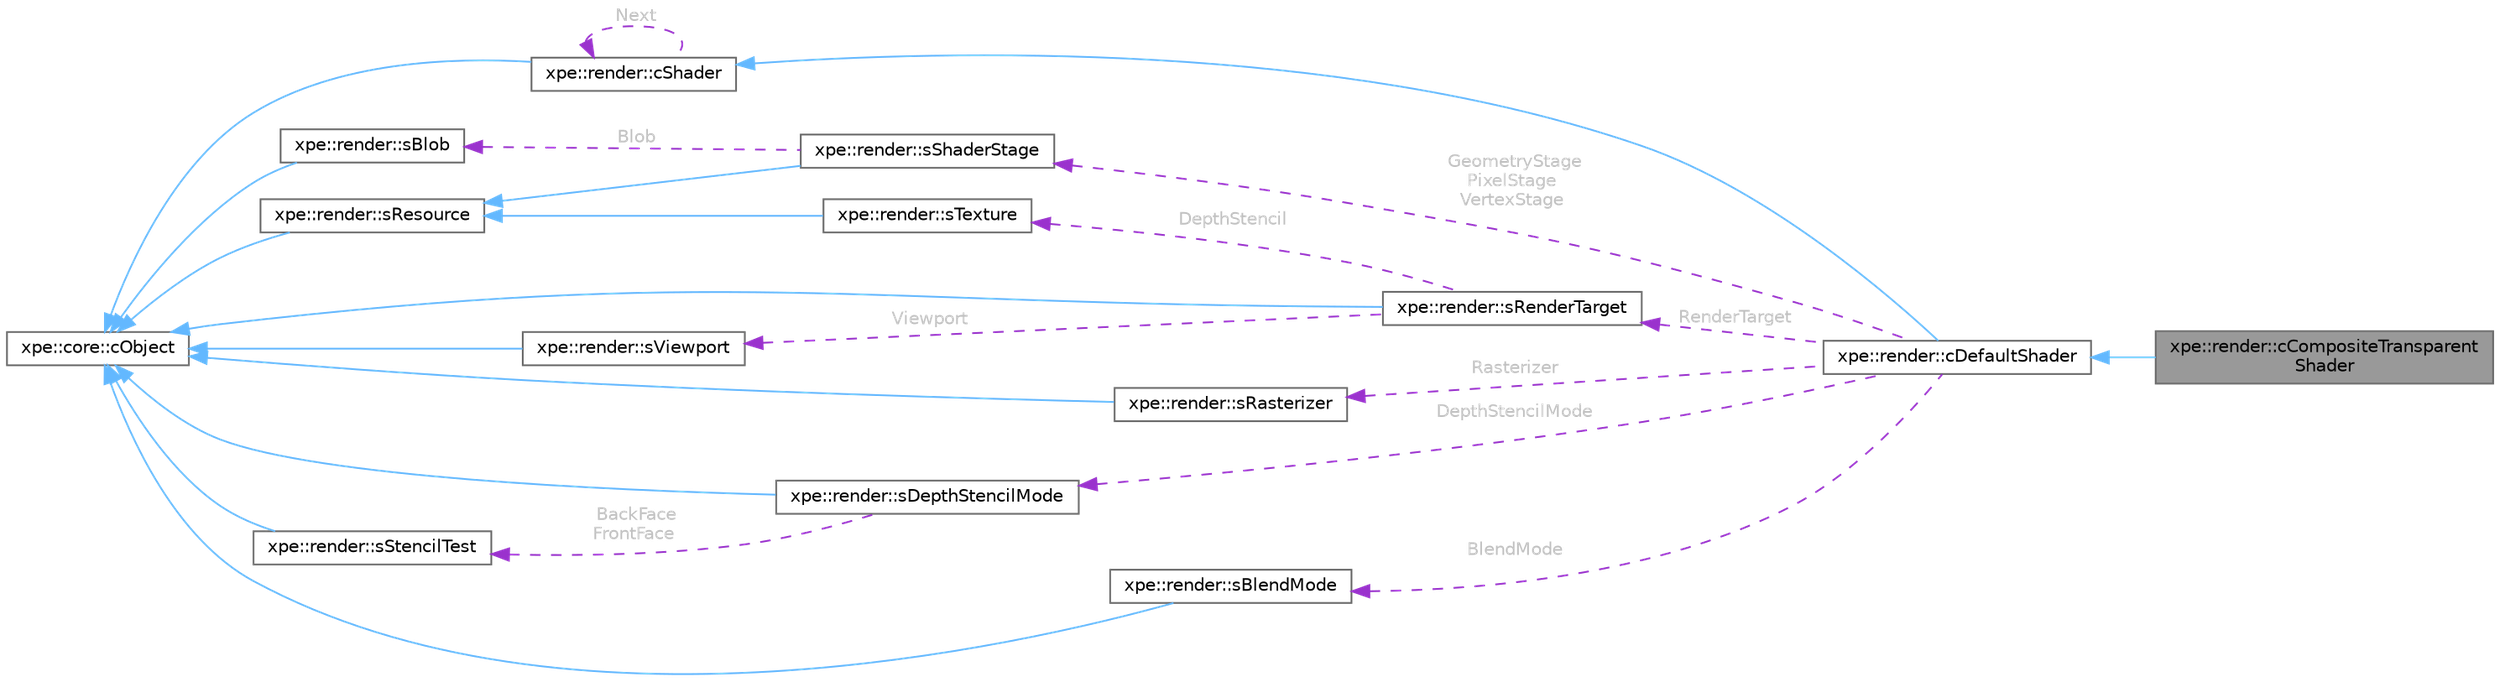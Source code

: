 digraph "xpe::render::cCompositeTransparentShader"
{
 // LATEX_PDF_SIZE
  bgcolor="transparent";
  edge [fontname=Helvetica,fontsize=10,labelfontname=Helvetica,labelfontsize=10];
  node [fontname=Helvetica,fontsize=10,shape=box,height=0.2,width=0.4];
  rankdir="LR";
  Node1 [id="Node000001",label="xpe::render::cCompositeTransparent\lShader",height=0.2,width=0.4,color="gray40", fillcolor="grey60", style="filled", fontcolor="black",tooltip=" "];
  Node2 -> Node1 [id="edge70_Node000001_Node000002",dir="back",color="steelblue1",style="solid",tooltip=" "];
  Node2 [id="Node000002",label="xpe::render::cDefaultShader",height=0.2,width=0.4,color="gray40", fillcolor="white", style="filled",URL="$classxpe_1_1render_1_1c_default_shader.html",tooltip=" "];
  Node3 -> Node2 [id="edge71_Node000002_Node000003",dir="back",color="steelblue1",style="solid",tooltip=" "];
  Node3 [id="Node000003",label="xpe::render::cShader",height=0.2,width=0.4,color="gray40", fillcolor="white", style="filled",URL="$classxpe_1_1render_1_1c_shader.html",tooltip=" "];
  Node4 -> Node3 [id="edge72_Node000003_Node000004",dir="back",color="steelblue1",style="solid",tooltip=" "];
  Node4 [id="Node000004",label="xpe::core::cObject",height=0.2,width=0.4,color="gray40", fillcolor="white", style="filled",URL="$classxpe_1_1core_1_1c_object.html",tooltip=" "];
  Node3 -> Node3 [id="edge73_Node000003_Node000003",dir="back",color="darkorchid3",style="dashed",tooltip=" ",label=" Next",fontcolor="grey" ];
  Node5 -> Node2 [id="edge74_Node000002_Node000005",dir="back",color="darkorchid3",style="dashed",tooltip=" ",label=" GeometryStage\nPixelStage\nVertexStage",fontcolor="grey" ];
  Node5 [id="Node000005",label="xpe::render::sShaderStage",height=0.2,width=0.4,color="gray40", fillcolor="white", style="filled",URL="$structxpe_1_1render_1_1s_shader_stage.html",tooltip=" "];
  Node6 -> Node5 [id="edge75_Node000005_Node000006",dir="back",color="steelblue1",style="solid",tooltip=" "];
  Node6 [id="Node000006",label="xpe::render::sResource",height=0.2,width=0.4,color="gray40", fillcolor="white", style="filled",URL="$structxpe_1_1render_1_1s_resource.html",tooltip=" "];
  Node4 -> Node6 [id="edge76_Node000006_Node000004",dir="back",color="steelblue1",style="solid",tooltip=" "];
  Node7 -> Node5 [id="edge77_Node000005_Node000007",dir="back",color="darkorchid3",style="dashed",tooltip=" ",label=" Blob",fontcolor="grey" ];
  Node7 [id="Node000007",label="xpe::render::sBlob",height=0.2,width=0.4,color="gray40", fillcolor="white", style="filled",URL="$structxpe_1_1render_1_1s_blob.html",tooltip=" "];
  Node4 -> Node7 [id="edge78_Node000007_Node000004",dir="back",color="steelblue1",style="solid",tooltip=" "];
  Node8 -> Node2 [id="edge79_Node000002_Node000008",dir="back",color="darkorchid3",style="dashed",tooltip=" ",label=" RenderTarget",fontcolor="grey" ];
  Node8 [id="Node000008",label="xpe::render::sRenderTarget",height=0.2,width=0.4,color="gray40", fillcolor="white", style="filled",URL="$structxpe_1_1render_1_1s_render_target.html",tooltip=" "];
  Node4 -> Node8 [id="edge80_Node000008_Node000004",dir="back",color="steelblue1",style="solid",tooltip=" "];
  Node9 -> Node8 [id="edge81_Node000008_Node000009",dir="back",color="darkorchid3",style="dashed",tooltip=" ",label=" DepthStencil",fontcolor="grey" ];
  Node9 [id="Node000009",label="xpe::render::sTexture",height=0.2,width=0.4,color="gray40", fillcolor="white", style="filled",URL="$structxpe_1_1render_1_1s_texture.html",tooltip=" "];
  Node6 -> Node9 [id="edge82_Node000009_Node000006",dir="back",color="steelblue1",style="solid",tooltip=" "];
  Node10 -> Node8 [id="edge83_Node000008_Node000010",dir="back",color="darkorchid3",style="dashed",tooltip=" ",label=" Viewport",fontcolor="grey" ];
  Node10 [id="Node000010",label="xpe::render::sViewport",height=0.2,width=0.4,color="gray40", fillcolor="white", style="filled",URL="$structxpe_1_1render_1_1s_viewport.html",tooltip=" "];
  Node4 -> Node10 [id="edge84_Node000010_Node000004",dir="back",color="steelblue1",style="solid",tooltip=" "];
  Node11 -> Node2 [id="edge85_Node000002_Node000011",dir="back",color="darkorchid3",style="dashed",tooltip=" ",label=" Rasterizer",fontcolor="grey" ];
  Node11 [id="Node000011",label="xpe::render::sRasterizer",height=0.2,width=0.4,color="gray40", fillcolor="white", style="filled",URL="$structxpe_1_1render_1_1s_rasterizer.html",tooltip=" "];
  Node4 -> Node11 [id="edge86_Node000011_Node000004",dir="back",color="steelblue1",style="solid",tooltip=" "];
  Node12 -> Node2 [id="edge87_Node000002_Node000012",dir="back",color="darkorchid3",style="dashed",tooltip=" ",label=" DepthStencilMode",fontcolor="grey" ];
  Node12 [id="Node000012",label="xpe::render::sDepthStencilMode",height=0.2,width=0.4,color="gray40", fillcolor="white", style="filled",URL="$structxpe_1_1render_1_1s_depth_stencil_mode.html",tooltip=" "];
  Node4 -> Node12 [id="edge88_Node000012_Node000004",dir="back",color="steelblue1",style="solid",tooltip=" "];
  Node13 -> Node12 [id="edge89_Node000012_Node000013",dir="back",color="darkorchid3",style="dashed",tooltip=" ",label=" BackFace\nFrontFace",fontcolor="grey" ];
  Node13 [id="Node000013",label="xpe::render::sStencilTest",height=0.2,width=0.4,color="gray40", fillcolor="white", style="filled",URL="$structxpe_1_1render_1_1s_stencil_test.html",tooltip=" "];
  Node4 -> Node13 [id="edge90_Node000013_Node000004",dir="back",color="steelblue1",style="solid",tooltip=" "];
  Node14 -> Node2 [id="edge91_Node000002_Node000014",dir="back",color="darkorchid3",style="dashed",tooltip=" ",label=" BlendMode",fontcolor="grey" ];
  Node14 [id="Node000014",label="xpe::render::sBlendMode",height=0.2,width=0.4,color="gray40", fillcolor="white", style="filled",URL="$structxpe_1_1render_1_1s_blend_mode.html",tooltip=" "];
  Node4 -> Node14 [id="edge92_Node000014_Node000004",dir="back",color="steelblue1",style="solid",tooltip=" "];
}
